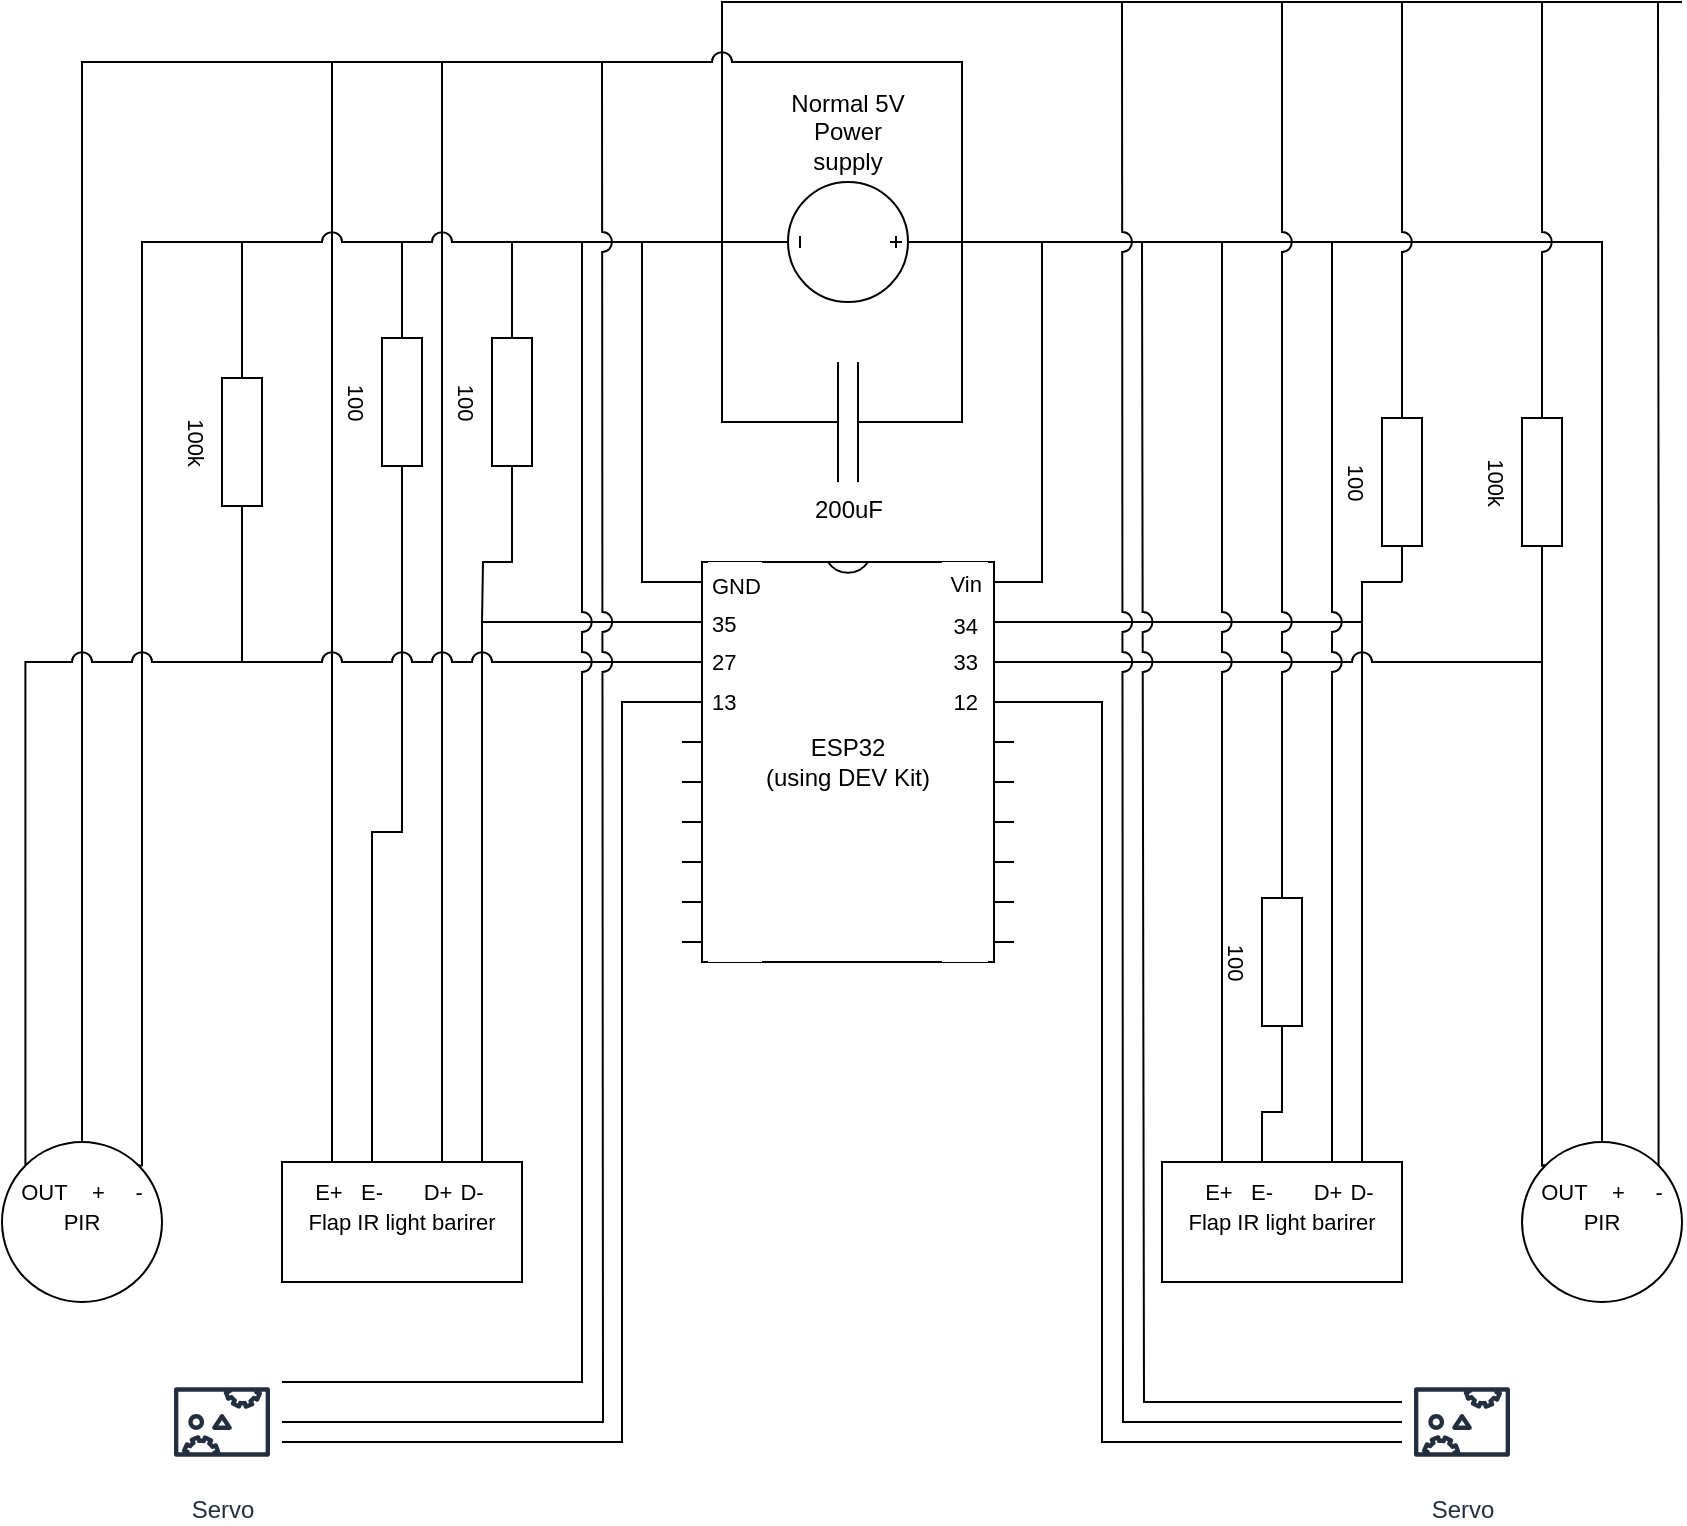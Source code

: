 <mxfile version="21.3.8" type="device">
  <diagram name="Seite-1" id="taQlH7sjdXd4_K2Kcx5U">
    <mxGraphModel dx="2866" dy="1126" grid="1" gridSize="10" guides="1" tooltips="1" connect="1" arrows="1" fold="1" page="1" pageScale="1" pageWidth="827" pageHeight="1169" math="0" shadow="0">
      <root>
        <mxCell id="0" />
        <mxCell id="1" parent="0" />
        <mxCell id="QEBE7oEgpUmzX9tAIUQ2-29" style="edgeStyle=orthogonalEdgeStyle;shape=connector;rounded=0;orthogonalLoop=1;jettySize=auto;html=1;exitX=0.5;exitY=0;exitDx=0;exitDy=0;entryX=1;entryY=0;entryDx=0;entryDy=30;entryPerimeter=0;labelBackgroundColor=default;strokeColor=default;fontFamily=Helvetica;fontSize=11;fontColor=default;endArrow=none;endFill=0;jumpStyle=arc;jumpSize=10;" edge="1" parent="1" source="QEBE7oEgpUmzX9tAIUQ2-18" target="QEBE7oEgpUmzX9tAIUQ2-1">
          <mxGeometry relative="1" as="geometry" />
        </mxCell>
        <mxCell id="QEBE7oEgpUmzX9tAIUQ2-63" style="edgeStyle=orthogonalEdgeStyle;shape=connector;rounded=0;jumpStyle=arc;jumpSize=10;orthogonalLoop=1;jettySize=auto;html=1;exitX=0;exitY=0;exitDx=0;exitDy=30;exitPerimeter=0;labelBackgroundColor=default;strokeColor=default;fontFamily=Helvetica;fontSize=11;fontColor=default;endArrow=none;endFill=0;" edge="1" parent="1" source="QEBE7oEgpUmzX9tAIUQ2-1">
          <mxGeometry relative="1" as="geometry">
            <mxPoint x="200" y="380" as="targetPoint" />
          </mxGeometry>
        </mxCell>
        <mxCell id="QEBE7oEgpUmzX9tAIUQ2-1" value="ESP32&lt;br&gt;(using DEV Kit)" style="shadow=0;dashed=0;align=center;html=1;strokeWidth=1;shape=mxgraph.electrical.logic_gates.dual_inline_ic;labelNames=a,b,c,d,e,f,g,h,i,j,k,l,m,n,o,p,q,r,s,t;whiteSpace=wrap;movable=1;resizable=1;rotatable=1;deletable=1;editable=1;locked=0;connectable=1;" vertex="1" parent="1">
          <mxGeometry x="300" y="350" width="166" height="200" as="geometry" />
        </mxCell>
        <mxCell id="QEBE7oEgpUmzX9tAIUQ2-4" style="edgeStyle=orthogonalEdgeStyle;rounded=0;orthogonalLoop=1;jettySize=auto;html=1;entryX=1;entryY=0;entryDx=0;entryDy=10;entryPerimeter=0;endArrow=none;endFill=0;" edge="1" parent="1" target="QEBE7oEgpUmzX9tAIUQ2-1">
          <mxGeometry relative="1" as="geometry">
            <mxPoint x="440" y="190" as="sourcePoint" />
            <Array as="points">
              <mxPoint x="480" y="360" />
            </Array>
          </mxGeometry>
        </mxCell>
        <mxCell id="QEBE7oEgpUmzX9tAIUQ2-5" style="edgeStyle=orthogonalEdgeStyle;rounded=0;orthogonalLoop=1;jettySize=auto;html=1;exitX=0.5;exitY=1;exitDx=0;exitDy=0;exitPerimeter=0;entryX=0;entryY=0;entryDx=0;entryDy=10;entryPerimeter=0;endArrow=none;endFill=0;" edge="1" parent="1" source="QEBE7oEgpUmzX9tAIUQ2-3" target="QEBE7oEgpUmzX9tAIUQ2-1">
          <mxGeometry relative="1" as="geometry">
            <Array as="points">
              <mxPoint x="280" y="190" />
              <mxPoint x="280" y="360" />
            </Array>
          </mxGeometry>
        </mxCell>
        <mxCell id="QEBE7oEgpUmzX9tAIUQ2-26" style="edgeStyle=orthogonalEdgeStyle;shape=connector;rounded=0;orthogonalLoop=1;jettySize=auto;html=1;exitX=0.5;exitY=1;exitDx=0;exitDy=0;exitPerimeter=0;labelBackgroundColor=default;strokeColor=default;fontFamily=Helvetica;fontSize=11;fontColor=default;endArrow=none;endFill=0;" edge="1" parent="1" source="QEBE7oEgpUmzX9tAIUQ2-3">
          <mxGeometry relative="1" as="geometry">
            <mxPoint x="800" y="70" as="targetPoint" />
            <Array as="points">
              <mxPoint x="320" y="190" />
              <mxPoint x="320" y="70" />
            </Array>
          </mxGeometry>
        </mxCell>
        <mxCell id="QEBE7oEgpUmzX9tAIUQ2-57" style="edgeStyle=orthogonalEdgeStyle;shape=connector;rounded=0;jumpStyle=arc;jumpSize=10;orthogonalLoop=1;jettySize=auto;html=1;exitX=0.5;exitY=0;exitDx=0;exitDy=0;exitPerimeter=0;labelBackgroundColor=default;strokeColor=default;fontFamily=Helvetica;fontSize=11;fontColor=default;endArrow=none;endFill=0;" edge="1" parent="1" source="QEBE7oEgpUmzX9tAIUQ2-3">
          <mxGeometry relative="1" as="geometry">
            <mxPoint x="130" y="100" as="targetPoint" />
            <Array as="points">
              <mxPoint x="440" y="190" />
              <mxPoint x="440" y="100" />
            </Array>
          </mxGeometry>
        </mxCell>
        <mxCell id="QEBE7oEgpUmzX9tAIUQ2-3" value="" style="pointerEvents=1;verticalLabelPosition=bottom;shadow=0;dashed=0;align=center;html=1;verticalAlign=top;shape=mxgraph.electrical.signal_sources.source;aspect=fixed;points=[[0.5,0,0],[1,0.5,0],[0.5,1,0],[0,0.5,0]];elSignalType=dc3;rotation=90;" vertex="1" parent="1">
          <mxGeometry x="353" y="160" width="60" height="60" as="geometry" />
        </mxCell>
        <mxCell id="QEBE7oEgpUmzX9tAIUQ2-6" value="Normal 5V Power supply" style="text;html=1;strokeColor=none;fillColor=none;align=center;verticalAlign=middle;whiteSpace=wrap;rounded=0;" vertex="1" parent="1">
          <mxGeometry x="353" y="120" width="60" height="30" as="geometry" />
        </mxCell>
        <mxCell id="QEBE7oEgpUmzX9tAIUQ2-8" style="edgeStyle=orthogonalEdgeStyle;rounded=0;orthogonalLoop=1;jettySize=auto;html=1;exitX=1;exitY=0.5;exitDx=0;exitDy=0;exitPerimeter=0;endArrow=none;endFill=0;entryX=0.5;entryY=0;entryDx=0;entryDy=0;entryPerimeter=0;" edge="1" parent="1" source="QEBE7oEgpUmzX9tAIUQ2-7" target="QEBE7oEgpUmzX9tAIUQ2-3">
          <mxGeometry relative="1" as="geometry">
            <mxPoint x="440" y="190" as="targetPoint" />
            <Array as="points">
              <mxPoint x="440" y="280" />
              <mxPoint x="440" y="190" />
            </Array>
          </mxGeometry>
        </mxCell>
        <mxCell id="QEBE7oEgpUmzX9tAIUQ2-9" style="edgeStyle=orthogonalEdgeStyle;rounded=0;orthogonalLoop=1;jettySize=auto;html=1;exitX=0;exitY=0.5;exitDx=0;exitDy=0;exitPerimeter=0;entryX=0.5;entryY=1;entryDx=0;entryDy=0;entryPerimeter=0;endArrow=none;endFill=0;" edge="1" parent="1" source="QEBE7oEgpUmzX9tAIUQ2-7" target="QEBE7oEgpUmzX9tAIUQ2-3">
          <mxGeometry relative="1" as="geometry">
            <Array as="points">
              <mxPoint x="320" y="280" />
              <mxPoint x="320" y="190" />
            </Array>
          </mxGeometry>
        </mxCell>
        <mxCell id="QEBE7oEgpUmzX9tAIUQ2-7" value="200uF" style="pointerEvents=1;verticalLabelPosition=bottom;shadow=0;dashed=0;align=center;html=1;verticalAlign=top;shape=mxgraph.electrical.capacitors.capacitor_1;" vertex="1" parent="1">
          <mxGeometry x="333" y="250" width="100" height="60" as="geometry" />
        </mxCell>
        <mxCell id="QEBE7oEgpUmzX9tAIUQ2-33" style="edgeStyle=orthogonalEdgeStyle;shape=connector;rounded=0;orthogonalLoop=1;jettySize=auto;html=1;exitX=0.5;exitY=0;exitDx=0;exitDy=0;labelBackgroundColor=default;strokeColor=default;fontFamily=Helvetica;fontSize=11;fontColor=default;endArrow=none;endFill=0;" edge="1" parent="1" source="QEBE7oEgpUmzX9tAIUQ2-11">
          <mxGeometry relative="1" as="geometry">
            <mxPoint x="620" y="190" as="targetPoint" />
            <Array as="points">
              <mxPoint x="760" y="190" />
            </Array>
          </mxGeometry>
        </mxCell>
        <mxCell id="QEBE7oEgpUmzX9tAIUQ2-34" style="edgeStyle=orthogonalEdgeStyle;shape=connector;rounded=0;orthogonalLoop=1;jettySize=auto;html=1;exitX=1;exitY=0;exitDx=0;exitDy=0;labelBackgroundColor=default;strokeColor=default;fontFamily=Helvetica;fontSize=11;fontColor=default;endArrow=none;endFill=0;" edge="1" parent="1" source="QEBE7oEgpUmzX9tAIUQ2-11">
          <mxGeometry relative="1" as="geometry">
            <mxPoint x="788" y="70" as="targetPoint" />
          </mxGeometry>
        </mxCell>
        <mxCell id="QEBE7oEgpUmzX9tAIUQ2-37" style="edgeStyle=orthogonalEdgeStyle;shape=connector;rounded=0;orthogonalLoop=1;jettySize=auto;html=1;exitX=0;exitY=0;exitDx=0;exitDy=0;entryX=1;entryY=0;entryDx=0;entryDy=50;entryPerimeter=0;labelBackgroundColor=default;strokeColor=default;fontFamily=Helvetica;fontSize=11;fontColor=default;endArrow=none;endFill=0;jumpStyle=arc;jumpSize=10;" edge="1" parent="1" source="QEBE7oEgpUmzX9tAIUQ2-11" target="QEBE7oEgpUmzX9tAIUQ2-1">
          <mxGeometry relative="1" as="geometry">
            <Array as="points">
              <mxPoint x="730" y="652" />
              <mxPoint x="730" y="400" />
            </Array>
          </mxGeometry>
        </mxCell>
        <mxCell id="QEBE7oEgpUmzX9tAIUQ2-39" style="edgeStyle=orthogonalEdgeStyle;shape=connector;rounded=0;orthogonalLoop=1;jettySize=auto;html=1;exitX=0;exitY=0;exitDx=0;exitDy=0;entryX=1;entryY=0.5;entryDx=0;entryDy=0;entryPerimeter=0;labelBackgroundColor=default;strokeColor=default;fontFamily=Helvetica;fontSize=11;fontColor=default;endArrow=none;endFill=0;" edge="1" parent="1" source="QEBE7oEgpUmzX9tAIUQ2-11" target="QEBE7oEgpUmzX9tAIUQ2-38">
          <mxGeometry relative="1" as="geometry">
            <Array as="points">
              <mxPoint x="730" y="652" />
            </Array>
          </mxGeometry>
        </mxCell>
        <mxCell id="QEBE7oEgpUmzX9tAIUQ2-11" value="PIR" style="ellipse;whiteSpace=wrap;html=1;aspect=fixed;fontFamily=Helvetica;fontSize=11;fontColor=default;" vertex="1" parent="1">
          <mxGeometry x="720" y="640" width="80" height="80" as="geometry" />
        </mxCell>
        <mxCell id="QEBE7oEgpUmzX9tAIUQ2-13" style="edgeStyle=orthogonalEdgeStyle;shape=connector;rounded=0;orthogonalLoop=1;jettySize=auto;html=1;exitX=0.25;exitY=0;exitDx=0;exitDy=0;labelBackgroundColor=default;strokeColor=default;fontFamily=Helvetica;fontSize=11;fontColor=default;endArrow=none;endFill=0;jumpStyle=arc;jumpSize=10;" edge="1" parent="1" source="QEBE7oEgpUmzX9tAIUQ2-12">
          <mxGeometry relative="1" as="geometry">
            <mxPoint x="480" y="190" as="targetPoint" />
            <Array as="points">
              <mxPoint x="570" y="190" />
            </Array>
          </mxGeometry>
        </mxCell>
        <mxCell id="QEBE7oEgpUmzX9tAIUQ2-12" value="Flap IR light barirer" style="rounded=0;whiteSpace=wrap;html=1;fontFamily=Helvetica;fontSize=11;fontColor=default;" vertex="1" parent="1">
          <mxGeometry x="540" y="650" width="120" height="60" as="geometry" />
        </mxCell>
        <mxCell id="QEBE7oEgpUmzX9tAIUQ2-14" value="E+&amp;nbsp;" style="text;html=1;strokeColor=none;fillColor=none;align=center;verticalAlign=middle;whiteSpace=wrap;rounded=0;fontSize=11;fontFamily=Helvetica;fontColor=default;" vertex="1" parent="1">
          <mxGeometry x="540" y="650" width="60" height="30" as="geometry" />
        </mxCell>
        <mxCell id="QEBE7oEgpUmzX9tAIUQ2-15" value="E-" style="text;html=1;strokeColor=none;fillColor=none;align=center;verticalAlign=middle;whiteSpace=wrap;rounded=0;fontSize=11;fontFamily=Helvetica;fontColor=default;" vertex="1" parent="1">
          <mxGeometry x="560" y="650" width="60" height="30" as="geometry" />
        </mxCell>
        <mxCell id="QEBE7oEgpUmzX9tAIUQ2-24" style="edgeStyle=orthogonalEdgeStyle;shape=connector;rounded=0;orthogonalLoop=1;jettySize=auto;html=1;exitX=0;exitY=0;exitDx=0;exitDy=0;entryX=1;entryY=0.5;entryDx=0;entryDy=0;entryPerimeter=0;labelBackgroundColor=default;strokeColor=default;fontFamily=Helvetica;fontSize=11;fontColor=default;endArrow=none;endFill=0;" edge="1" parent="1" source="QEBE7oEgpUmzX9tAIUQ2-17" target="QEBE7oEgpUmzX9tAIUQ2-23">
          <mxGeometry relative="1" as="geometry" />
        </mxCell>
        <mxCell id="QEBE7oEgpUmzX9tAIUQ2-17" value="&amp;nbsp; D+" style="text;html=1;strokeColor=none;fillColor=none;align=center;verticalAlign=middle;whiteSpace=wrap;rounded=0;fontSize=11;fontFamily=Helvetica;fontColor=default;" vertex="1" parent="1">
          <mxGeometry x="590" y="650" width="60" height="30" as="geometry" />
        </mxCell>
        <mxCell id="QEBE7oEgpUmzX9tAIUQ2-21" style="edgeStyle=orthogonalEdgeStyle;shape=connector;rounded=0;orthogonalLoop=1;jettySize=auto;html=1;exitX=0.25;exitY=0;exitDx=0;exitDy=0;labelBackgroundColor=default;strokeColor=default;fontFamily=Helvetica;fontSize=11;fontColor=default;endArrow=none;endFill=0;" edge="1" parent="1" source="QEBE7oEgpUmzX9tAIUQ2-18">
          <mxGeometry relative="1" as="geometry">
            <mxPoint x="625" y="630" as="targetPoint" />
          </mxGeometry>
        </mxCell>
        <mxCell id="QEBE7oEgpUmzX9tAIUQ2-22" style="edgeStyle=orthogonalEdgeStyle;shape=connector;rounded=0;orthogonalLoop=1;jettySize=auto;html=1;exitX=0.25;exitY=0;exitDx=0;exitDy=0;labelBackgroundColor=default;strokeColor=default;fontFamily=Helvetica;fontSize=11;fontColor=default;endArrow=none;endFill=0;jumpStyle=arc;jumpSize=10;" edge="1" parent="1" source="QEBE7oEgpUmzX9tAIUQ2-18">
          <mxGeometry relative="1" as="geometry">
            <mxPoint x="570" y="190" as="targetPoint" />
            <Array as="points">
              <mxPoint x="625" y="190" />
            </Array>
          </mxGeometry>
        </mxCell>
        <mxCell id="QEBE7oEgpUmzX9tAIUQ2-18" value="D-" style="text;html=1;strokeColor=none;fillColor=none;align=center;verticalAlign=middle;whiteSpace=wrap;rounded=0;fontSize=11;fontFamily=Helvetica;fontColor=default;" vertex="1" parent="1">
          <mxGeometry x="610" y="650" width="60" height="30" as="geometry" />
        </mxCell>
        <mxCell id="QEBE7oEgpUmzX9tAIUQ2-25" style="edgeStyle=orthogonalEdgeStyle;shape=connector;rounded=0;orthogonalLoop=1;jettySize=auto;html=1;exitX=0;exitY=0.5;exitDx=0;exitDy=0;exitPerimeter=0;labelBackgroundColor=default;strokeColor=default;fontFamily=Helvetica;fontSize=11;fontColor=default;endArrow=none;endFill=0;jumpStyle=arc;jumpSize=10;" edge="1" parent="1" source="QEBE7oEgpUmzX9tAIUQ2-23">
          <mxGeometry relative="1" as="geometry">
            <mxPoint x="600" y="70" as="targetPoint" />
          </mxGeometry>
        </mxCell>
        <mxCell id="QEBE7oEgpUmzX9tAIUQ2-23" value="100" style="pointerEvents=1;verticalLabelPosition=bottom;shadow=0;dashed=0;align=center;html=1;verticalAlign=top;shape=mxgraph.electrical.resistors.resistor_1;fontFamily=Helvetica;fontSize=11;fontColor=default;rotation=90;" vertex="1" parent="1">
          <mxGeometry x="550" y="540" width="100" height="20" as="geometry" />
        </mxCell>
        <mxCell id="QEBE7oEgpUmzX9tAIUQ2-32" style="edgeStyle=orthogonalEdgeStyle;shape=connector;rounded=0;orthogonalLoop=1;jettySize=auto;html=1;exitX=0;exitY=0.5;exitDx=0;exitDy=0;exitPerimeter=0;labelBackgroundColor=default;strokeColor=default;fontFamily=Helvetica;fontSize=11;fontColor=default;endArrow=none;endFill=0;jumpStyle=arc;jumpSize=10;" edge="1" parent="1" source="QEBE7oEgpUmzX9tAIUQ2-30">
          <mxGeometry relative="1" as="geometry">
            <mxPoint x="660" y="70" as="targetPoint" />
          </mxGeometry>
        </mxCell>
        <mxCell id="QEBE7oEgpUmzX9tAIUQ2-41" style="edgeStyle=orthogonalEdgeStyle;shape=connector;rounded=0;jumpStyle=arc;jumpSize=10;orthogonalLoop=1;jettySize=auto;html=1;exitX=1;exitY=0.5;exitDx=0;exitDy=0;exitPerimeter=0;labelBackgroundColor=default;strokeColor=default;fontFamily=Helvetica;fontSize=11;fontColor=default;endArrow=none;endFill=0;" edge="1" parent="1" source="QEBE7oEgpUmzX9tAIUQ2-30">
          <mxGeometry relative="1" as="geometry">
            <mxPoint x="640" y="380" as="targetPoint" />
          </mxGeometry>
        </mxCell>
        <mxCell id="QEBE7oEgpUmzX9tAIUQ2-30" value="100" style="pointerEvents=1;verticalLabelPosition=bottom;shadow=0;dashed=0;align=center;html=1;verticalAlign=top;shape=mxgraph.electrical.resistors.resistor_1;fontFamily=Helvetica;fontSize=11;fontColor=default;rotation=90;" vertex="1" parent="1">
          <mxGeometry x="610" y="300" width="100" height="20" as="geometry" />
        </mxCell>
        <mxCell id="QEBE7oEgpUmzX9tAIUQ2-35" value="OUT&amp;nbsp; &amp;nbsp; +&amp;nbsp; &amp;nbsp; &amp;nbsp;-" style="text;html=1;strokeColor=none;fillColor=none;align=center;verticalAlign=middle;whiteSpace=wrap;rounded=0;fontSize=11;fontFamily=Helvetica;fontColor=default;" vertex="1" parent="1">
          <mxGeometry x="725" y="650" width="70" height="30" as="geometry" />
        </mxCell>
        <mxCell id="QEBE7oEgpUmzX9tAIUQ2-40" style="edgeStyle=orthogonalEdgeStyle;shape=connector;rounded=0;orthogonalLoop=1;jettySize=auto;html=1;exitX=0;exitY=0.5;exitDx=0;exitDy=0;exitPerimeter=0;labelBackgroundColor=default;strokeColor=default;fontFamily=Helvetica;fontSize=11;fontColor=default;endArrow=none;endFill=0;jumpStyle=arc;jumpSize=10;" edge="1" parent="1" source="QEBE7oEgpUmzX9tAIUQ2-38">
          <mxGeometry relative="1" as="geometry">
            <mxPoint x="730" y="70" as="targetPoint" />
          </mxGeometry>
        </mxCell>
        <mxCell id="QEBE7oEgpUmzX9tAIUQ2-38" value="100k" style="pointerEvents=1;verticalLabelPosition=bottom;shadow=0;dashed=0;align=center;html=1;verticalAlign=top;shape=mxgraph.electrical.resistors.resistor_1;fontFamily=Helvetica;fontSize=11;fontColor=default;rotation=90;" vertex="1" parent="1">
          <mxGeometry x="680" y="300" width="100" height="20" as="geometry" />
        </mxCell>
        <mxCell id="QEBE7oEgpUmzX9tAIUQ2-44" value="" style="rounded=0;whiteSpace=wrap;html=1;fontFamily=Helvetica;fontSize=11;fontColor=default;fillColor=default;gradientColor=none;strokeColor=none;" vertex="1" parent="1">
          <mxGeometry x="430" y="350" width="23" height="200" as="geometry" />
        </mxCell>
        <mxCell id="QEBE7oEgpUmzX9tAIUQ2-42" value="33" style="text;html=1;strokeColor=none;fillColor=default;align=right;verticalAlign=middle;whiteSpace=wrap;rounded=0;fontSize=11;fontFamily=Helvetica;fontColor=default;" vertex="1" parent="1">
          <mxGeometry x="420" y="390" width="30" height="20" as="geometry" />
        </mxCell>
        <mxCell id="QEBE7oEgpUmzX9tAIUQ2-43" value="" style="rounded=0;whiteSpace=wrap;html=1;fontFamily=Helvetica;fontSize=11;fontColor=default;strokeColor=none;" vertex="1" parent="1">
          <mxGeometry x="313" y="350" width="27" height="200" as="geometry" />
        </mxCell>
        <mxCell id="QEBE7oEgpUmzX9tAIUQ2-45" value="34" style="text;html=1;strokeColor=none;fillColor=default;align=right;verticalAlign=middle;whiteSpace=wrap;rounded=0;fontSize=11;fontFamily=Helvetica;fontColor=default;" vertex="1" parent="1">
          <mxGeometry x="420" y="372" width="30" height="20" as="geometry" />
        </mxCell>
        <mxCell id="QEBE7oEgpUmzX9tAIUQ2-46" value="Vin" style="text;html=1;strokeColor=none;fillColor=default;align=right;verticalAlign=middle;whiteSpace=wrap;rounded=0;fontSize=11;fontFamily=Helvetica;fontColor=default;" vertex="1" parent="1">
          <mxGeometry x="422" y="351" width="30" height="20" as="geometry" />
        </mxCell>
        <mxCell id="QEBE7oEgpUmzX9tAIUQ2-47" value="GND" style="text;html=1;strokeColor=none;fillColor=default;align=left;verticalAlign=middle;whiteSpace=wrap;rounded=0;fontSize=11;fontFamily=Helvetica;fontColor=default;" vertex="1" parent="1">
          <mxGeometry x="313" y="352" width="30" height="20" as="geometry" />
        </mxCell>
        <mxCell id="QEBE7oEgpUmzX9tAIUQ2-48" value="Flap IR light barirer" style="rounded=0;whiteSpace=wrap;html=1;fontFamily=Helvetica;fontSize=11;fontColor=default;" vertex="1" parent="1">
          <mxGeometry x="100" y="650" width="120" height="60" as="geometry" />
        </mxCell>
        <mxCell id="QEBE7oEgpUmzX9tAIUQ2-56" style="edgeStyle=orthogonalEdgeStyle;shape=connector;rounded=0;jumpStyle=arc;jumpSize=10;orthogonalLoop=1;jettySize=auto;html=1;labelBackgroundColor=default;strokeColor=default;fontFamily=Helvetica;fontSize=11;fontColor=default;endArrow=none;endFill=0;" edge="1" parent="1" source="QEBE7oEgpUmzX9tAIUQ2-49">
          <mxGeometry relative="1" as="geometry">
            <mxPoint x="130" y="100" as="targetPoint" />
            <Array as="points">
              <mxPoint x="125" y="100" />
            </Array>
          </mxGeometry>
        </mxCell>
        <mxCell id="QEBE7oEgpUmzX9tAIUQ2-49" value="E+&amp;nbsp;" style="text;html=1;strokeColor=none;fillColor=none;align=center;verticalAlign=middle;whiteSpace=wrap;rounded=0;fontSize=11;fontFamily=Helvetica;fontColor=default;" vertex="1" parent="1">
          <mxGeometry x="95" y="650" width="60" height="30" as="geometry" />
        </mxCell>
        <mxCell id="QEBE7oEgpUmzX9tAIUQ2-58" style="edgeStyle=orthogonalEdgeStyle;shape=connector;rounded=0;jumpStyle=arc;jumpSize=10;orthogonalLoop=1;jettySize=auto;html=1;exitX=0.5;exitY=0;exitDx=0;exitDy=0;labelBackgroundColor=default;strokeColor=default;fontFamily=Helvetica;fontSize=11;fontColor=default;endArrow=none;endFill=0;" edge="1" parent="1" source="QEBE7oEgpUmzX9tAIUQ2-50" target="QEBE7oEgpUmzX9tAIUQ2-55">
          <mxGeometry relative="1" as="geometry" />
        </mxCell>
        <mxCell id="QEBE7oEgpUmzX9tAIUQ2-50" value="E-" style="text;html=1;strokeColor=none;fillColor=none;align=center;verticalAlign=middle;whiteSpace=wrap;rounded=0;fontSize=11;fontFamily=Helvetica;fontColor=default;" vertex="1" parent="1">
          <mxGeometry x="115" y="650" width="60" height="30" as="geometry" />
        </mxCell>
        <mxCell id="QEBE7oEgpUmzX9tAIUQ2-51" value="&amp;nbsp; D+" style="text;html=1;strokeColor=none;fillColor=none;align=center;verticalAlign=middle;whiteSpace=wrap;rounded=0;fontSize=11;fontFamily=Helvetica;fontColor=default;" vertex="1" parent="1">
          <mxGeometry x="145" y="650" width="60" height="30" as="geometry" />
        </mxCell>
        <mxCell id="QEBE7oEgpUmzX9tAIUQ2-60" style="edgeStyle=orthogonalEdgeStyle;shape=connector;rounded=0;jumpStyle=arc;jumpSize=10;orthogonalLoop=1;jettySize=auto;html=1;exitX=0.25;exitY=0;exitDx=0;exitDy=0;labelBackgroundColor=default;strokeColor=default;fontFamily=Helvetica;fontSize=11;fontColor=default;endArrow=none;endFill=0;" edge="1" parent="1" source="QEBE7oEgpUmzX9tAIUQ2-52">
          <mxGeometry relative="1" as="geometry">
            <mxPoint x="180" y="100" as="targetPoint" />
          </mxGeometry>
        </mxCell>
        <mxCell id="QEBE7oEgpUmzX9tAIUQ2-62" style="edgeStyle=orthogonalEdgeStyle;shape=connector;rounded=0;jumpStyle=arc;jumpSize=10;orthogonalLoop=1;jettySize=auto;html=1;exitX=0.5;exitY=0;exitDx=0;exitDy=0;labelBackgroundColor=default;strokeColor=default;fontFamily=Helvetica;fontSize=11;fontColor=default;endArrow=none;endFill=0;" edge="1" parent="1" source="QEBE7oEgpUmzX9tAIUQ2-52">
          <mxGeometry relative="1" as="geometry">
            <mxPoint x="200" y="380" as="targetPoint" />
            <Array as="points">
              <mxPoint x="200" y="650" />
            </Array>
          </mxGeometry>
        </mxCell>
        <mxCell id="QEBE7oEgpUmzX9tAIUQ2-52" value="D-" style="text;html=1;strokeColor=none;fillColor=none;align=center;verticalAlign=middle;whiteSpace=wrap;rounded=0;fontSize=11;fontFamily=Helvetica;fontColor=default;" vertex="1" parent="1">
          <mxGeometry x="165" y="650" width="60" height="30" as="geometry" />
        </mxCell>
        <mxCell id="QEBE7oEgpUmzX9tAIUQ2-67" style="edgeStyle=orthogonalEdgeStyle;shape=connector;rounded=0;jumpStyle=arc;jumpSize=10;orthogonalLoop=1;jettySize=auto;html=1;exitX=1;exitY=0;exitDx=0;exitDy=0;labelBackgroundColor=default;strokeColor=default;fontFamily=Helvetica;fontSize=11;fontColor=default;endArrow=none;endFill=0;" edge="1" parent="1" source="QEBE7oEgpUmzX9tAIUQ2-53">
          <mxGeometry relative="1" as="geometry">
            <mxPoint x="160" y="190" as="targetPoint" />
            <Array as="points">
              <mxPoint x="30" y="652" />
              <mxPoint x="30" y="190" />
            </Array>
          </mxGeometry>
        </mxCell>
        <mxCell id="QEBE7oEgpUmzX9tAIUQ2-68" style="edgeStyle=orthogonalEdgeStyle;shape=connector;rounded=0;jumpStyle=arc;jumpSize=10;orthogonalLoop=1;jettySize=auto;html=1;exitX=0.5;exitY=0;exitDx=0;exitDy=0;labelBackgroundColor=default;strokeColor=default;fontFamily=Helvetica;fontSize=11;fontColor=default;endArrow=none;endFill=0;" edge="1" parent="1" source="QEBE7oEgpUmzX9tAIUQ2-53">
          <mxGeometry relative="1" as="geometry">
            <mxPoint x="130" y="100" as="targetPoint" />
            <Array as="points">
              <mxPoint y="100" />
            </Array>
          </mxGeometry>
        </mxCell>
        <mxCell id="QEBE7oEgpUmzX9tAIUQ2-69" style="edgeStyle=orthogonalEdgeStyle;shape=connector;rounded=0;jumpStyle=arc;jumpSize=10;orthogonalLoop=1;jettySize=auto;html=1;exitX=0;exitY=0;exitDx=0;exitDy=0;entryX=0;entryY=0;entryDx=0;entryDy=50;entryPerimeter=0;labelBackgroundColor=default;strokeColor=default;fontFamily=Helvetica;fontSize=11;fontColor=default;endArrow=none;endFill=0;" edge="1" parent="1" source="QEBE7oEgpUmzX9tAIUQ2-53" target="QEBE7oEgpUmzX9tAIUQ2-1">
          <mxGeometry relative="1" as="geometry">
            <Array as="points">
              <mxPoint x="-28" y="400" />
            </Array>
          </mxGeometry>
        </mxCell>
        <mxCell id="QEBE7oEgpUmzX9tAIUQ2-53" value="PIR" style="ellipse;whiteSpace=wrap;html=1;aspect=fixed;fontFamily=Helvetica;fontSize=11;fontColor=default;" vertex="1" parent="1">
          <mxGeometry x="-40" y="640" width="80" height="80" as="geometry" />
        </mxCell>
        <mxCell id="QEBE7oEgpUmzX9tAIUQ2-54" value="OUT&amp;nbsp; &amp;nbsp; +&amp;nbsp; &amp;nbsp; &amp;nbsp;-" style="text;html=1;strokeColor=none;fillColor=none;align=center;verticalAlign=middle;whiteSpace=wrap;rounded=0;fontSize=11;fontFamily=Helvetica;fontColor=default;" vertex="1" parent="1">
          <mxGeometry x="-35" y="650" width="70" height="30" as="geometry" />
        </mxCell>
        <mxCell id="QEBE7oEgpUmzX9tAIUQ2-59" style="edgeStyle=orthogonalEdgeStyle;shape=connector;rounded=0;jumpStyle=arc;jumpSize=10;orthogonalLoop=1;jettySize=auto;html=1;exitX=0;exitY=0.5;exitDx=0;exitDy=0;exitPerimeter=0;labelBackgroundColor=default;strokeColor=default;fontFamily=Helvetica;fontSize=11;fontColor=default;endArrow=none;endFill=0;" edge="1" parent="1" source="QEBE7oEgpUmzX9tAIUQ2-55">
          <mxGeometry relative="1" as="geometry">
            <mxPoint x="280" y="190" as="targetPoint" />
            <Array as="points">
              <mxPoint x="160" y="190" />
            </Array>
          </mxGeometry>
        </mxCell>
        <mxCell id="QEBE7oEgpUmzX9tAIUQ2-55" value="100" style="pointerEvents=1;verticalLabelPosition=bottom;shadow=0;dashed=0;align=center;html=1;verticalAlign=top;shape=mxgraph.electrical.resistors.resistor_1;fontFamily=Helvetica;fontSize=11;fontColor=default;rotation=90;" vertex="1" parent="1">
          <mxGeometry x="110" y="260" width="100" height="20" as="geometry" />
        </mxCell>
        <mxCell id="QEBE7oEgpUmzX9tAIUQ2-64" style="edgeStyle=orthogonalEdgeStyle;shape=connector;rounded=0;jumpStyle=arc;jumpSize=10;orthogonalLoop=1;jettySize=auto;html=1;exitX=1;exitY=0.5;exitDx=0;exitDy=0;exitPerimeter=0;labelBackgroundColor=default;strokeColor=default;fontFamily=Helvetica;fontSize=11;fontColor=default;endArrow=none;endFill=0;" edge="1" parent="1" source="QEBE7oEgpUmzX9tAIUQ2-61">
          <mxGeometry relative="1" as="geometry">
            <mxPoint x="200" y="380" as="targetPoint" />
          </mxGeometry>
        </mxCell>
        <mxCell id="QEBE7oEgpUmzX9tAIUQ2-65" style="edgeStyle=orthogonalEdgeStyle;shape=connector;rounded=0;jumpStyle=arc;jumpSize=10;orthogonalLoop=1;jettySize=auto;html=1;exitX=0;exitY=0.5;exitDx=0;exitDy=0;exitPerimeter=0;labelBackgroundColor=default;strokeColor=default;fontFamily=Helvetica;fontSize=11;fontColor=default;endArrow=none;endFill=0;" edge="1" parent="1" source="QEBE7oEgpUmzX9tAIUQ2-61">
          <mxGeometry relative="1" as="geometry">
            <mxPoint x="215" y="190" as="targetPoint" />
          </mxGeometry>
        </mxCell>
        <mxCell id="QEBE7oEgpUmzX9tAIUQ2-61" value="100" style="pointerEvents=1;verticalLabelPosition=bottom;shadow=0;dashed=0;align=center;html=1;verticalAlign=top;shape=mxgraph.electrical.resistors.resistor_1;fontFamily=Helvetica;fontSize=11;fontColor=default;rotation=90;" vertex="1" parent="1">
          <mxGeometry x="165" y="260" width="100" height="20" as="geometry" />
        </mxCell>
        <mxCell id="QEBE7oEgpUmzX9tAIUQ2-66" value="35" style="text;html=1;strokeColor=none;fillColor=default;align=left;verticalAlign=middle;whiteSpace=wrap;rounded=0;fontSize=11;fontFamily=Helvetica;fontColor=default;" vertex="1" parent="1">
          <mxGeometry x="313" y="371" width="30" height="20" as="geometry" />
        </mxCell>
        <mxCell id="QEBE7oEgpUmzX9tAIUQ2-71" style="edgeStyle=orthogonalEdgeStyle;shape=connector;rounded=0;jumpStyle=arc;jumpSize=10;orthogonalLoop=1;jettySize=auto;html=1;exitX=0;exitY=0.5;exitDx=0;exitDy=0;exitPerimeter=0;labelBackgroundColor=default;strokeColor=default;fontFamily=Helvetica;fontSize=11;fontColor=default;endArrow=none;endFill=0;" edge="1" parent="1" source="QEBE7oEgpUmzX9tAIUQ2-70">
          <mxGeometry relative="1" as="geometry">
            <mxPoint x="80" y="190" as="targetPoint" />
          </mxGeometry>
        </mxCell>
        <mxCell id="QEBE7oEgpUmzX9tAIUQ2-72" style="edgeStyle=orthogonalEdgeStyle;shape=connector;rounded=0;jumpStyle=arc;jumpSize=10;orthogonalLoop=1;jettySize=auto;html=1;exitX=1;exitY=0.5;exitDx=0;exitDy=0;exitPerimeter=0;labelBackgroundColor=default;strokeColor=default;fontFamily=Helvetica;fontSize=11;fontColor=default;endArrow=none;endFill=0;" edge="1" parent="1" source="QEBE7oEgpUmzX9tAIUQ2-70">
          <mxGeometry relative="1" as="geometry">
            <mxPoint x="80" y="400" as="targetPoint" />
          </mxGeometry>
        </mxCell>
        <mxCell id="QEBE7oEgpUmzX9tAIUQ2-70" value="100k" style="pointerEvents=1;verticalLabelPosition=bottom;shadow=0;dashed=0;align=center;html=1;verticalAlign=top;shape=mxgraph.electrical.resistors.resistor_1;fontFamily=Helvetica;fontSize=11;fontColor=default;rotation=90;" vertex="1" parent="1">
          <mxGeometry x="30" y="280" width="100" height="20" as="geometry" />
        </mxCell>
        <mxCell id="QEBE7oEgpUmzX9tAIUQ2-75" style="edgeStyle=orthogonalEdgeStyle;shape=connector;rounded=0;jumpStyle=arc;jumpSize=10;orthogonalLoop=1;jettySize=auto;html=1;labelBackgroundColor=default;strokeColor=default;fontFamily=Helvetica;fontSize=11;fontColor=default;endArrow=none;endFill=0;" edge="1" parent="1" source="QEBE7oEgpUmzX9tAIUQ2-73">
          <mxGeometry relative="1" as="geometry">
            <mxPoint x="250" y="190" as="targetPoint" />
            <Array as="points">
              <mxPoint x="250" y="760" />
            </Array>
          </mxGeometry>
        </mxCell>
        <mxCell id="QEBE7oEgpUmzX9tAIUQ2-76" style="edgeStyle=orthogonalEdgeStyle;shape=connector;rounded=0;jumpStyle=arc;jumpSize=10;orthogonalLoop=1;jettySize=auto;html=1;labelBackgroundColor=default;strokeColor=default;fontFamily=Helvetica;fontSize=11;fontColor=default;endArrow=none;endFill=0;" edge="1" parent="1" source="QEBE7oEgpUmzX9tAIUQ2-73">
          <mxGeometry relative="1" as="geometry">
            <mxPoint x="260" y="100" as="targetPoint" />
          </mxGeometry>
        </mxCell>
        <mxCell id="QEBE7oEgpUmzX9tAIUQ2-77" style="edgeStyle=orthogonalEdgeStyle;shape=connector;rounded=0;jumpStyle=arc;jumpSize=10;orthogonalLoop=1;jettySize=auto;html=1;entryX=0;entryY=0;entryDx=0;entryDy=70;entryPerimeter=0;labelBackgroundColor=default;strokeColor=default;fontFamily=Helvetica;fontSize=11;fontColor=default;endArrow=none;endFill=0;" edge="1" parent="1" source="QEBE7oEgpUmzX9tAIUQ2-73" target="QEBE7oEgpUmzX9tAIUQ2-1">
          <mxGeometry relative="1" as="geometry">
            <Array as="points">
              <mxPoint x="270" y="790" />
              <mxPoint x="270" y="420" />
            </Array>
          </mxGeometry>
        </mxCell>
        <mxCell id="QEBE7oEgpUmzX9tAIUQ2-73" value="Servo" style="sketch=0;outlineConnect=0;fontColor=#232F3E;gradientColor=none;strokeColor=#232F3E;fillColor=#ffffff;dashed=0;verticalLabelPosition=bottom;verticalAlign=top;align=center;html=1;fontSize=12;fontStyle=0;aspect=fixed;shape=mxgraph.aws4.resourceIcon;resIcon=mxgraph.aws4.servo;fontFamily=Helvetica;" vertex="1" parent="1">
          <mxGeometry x="40" y="750" width="60" height="60" as="geometry" />
        </mxCell>
        <mxCell id="QEBE7oEgpUmzX9tAIUQ2-78" style="edgeStyle=orthogonalEdgeStyle;shape=connector;rounded=0;jumpStyle=arc;jumpSize=10;orthogonalLoop=1;jettySize=auto;html=1;labelBackgroundColor=default;strokeColor=default;fontFamily=Helvetica;fontSize=11;fontColor=default;endArrow=none;endFill=0;" edge="1" parent="1" source="QEBE7oEgpUmzX9tAIUQ2-74">
          <mxGeometry relative="1" as="geometry">
            <mxPoint x="530" y="190" as="targetPoint" />
            <Array as="points">
              <mxPoint x="531" y="770" />
            </Array>
          </mxGeometry>
        </mxCell>
        <mxCell id="QEBE7oEgpUmzX9tAIUQ2-79" style="edgeStyle=orthogonalEdgeStyle;shape=connector;rounded=0;jumpStyle=arc;jumpSize=10;orthogonalLoop=1;jettySize=auto;html=1;labelBackgroundColor=default;strokeColor=default;fontFamily=Helvetica;fontSize=11;fontColor=default;endArrow=none;endFill=0;" edge="1" parent="1" source="QEBE7oEgpUmzX9tAIUQ2-74">
          <mxGeometry relative="1" as="geometry">
            <mxPoint x="520" y="70" as="targetPoint" />
          </mxGeometry>
        </mxCell>
        <mxCell id="QEBE7oEgpUmzX9tAIUQ2-80" style="edgeStyle=orthogonalEdgeStyle;shape=connector;rounded=0;jumpStyle=arc;jumpSize=10;orthogonalLoop=1;jettySize=auto;html=1;entryX=1;entryY=0;entryDx=0;entryDy=70;entryPerimeter=0;labelBackgroundColor=default;strokeColor=default;fontFamily=Helvetica;fontSize=11;fontColor=default;endArrow=none;endFill=0;" edge="1" parent="1" source="QEBE7oEgpUmzX9tAIUQ2-74" target="QEBE7oEgpUmzX9tAIUQ2-1">
          <mxGeometry relative="1" as="geometry">
            <Array as="points">
              <mxPoint x="510" y="790" />
              <mxPoint x="510" y="420" />
            </Array>
          </mxGeometry>
        </mxCell>
        <mxCell id="QEBE7oEgpUmzX9tAIUQ2-74" value="Servo" style="sketch=0;outlineConnect=0;fontColor=#232F3E;gradientColor=none;strokeColor=#232F3E;fillColor=#ffffff;dashed=0;verticalLabelPosition=bottom;verticalAlign=top;align=center;html=1;fontSize=12;fontStyle=0;aspect=fixed;shape=mxgraph.aws4.resourceIcon;resIcon=mxgraph.aws4.servo;fontFamily=Helvetica;" vertex="1" parent="1">
          <mxGeometry x="660" y="750" width="60" height="60" as="geometry" />
        </mxCell>
        <mxCell id="QEBE7oEgpUmzX9tAIUQ2-81" value="13" style="text;html=1;strokeColor=none;fillColor=default;align=left;verticalAlign=middle;whiteSpace=wrap;rounded=0;fontSize=11;fontFamily=Helvetica;fontColor=default;" vertex="1" parent="1">
          <mxGeometry x="313" y="410" width="30" height="20" as="geometry" />
        </mxCell>
        <mxCell id="QEBE7oEgpUmzX9tAIUQ2-82" value="12" style="text;html=1;strokeColor=none;fillColor=default;align=right;verticalAlign=middle;whiteSpace=wrap;rounded=0;fontSize=11;fontFamily=Helvetica;fontColor=default;" vertex="1" parent="1">
          <mxGeometry x="420" y="410" width="30" height="20" as="geometry" />
        </mxCell>
        <mxCell id="QEBE7oEgpUmzX9tAIUQ2-83" value="27" style="text;html=1;strokeColor=none;fillColor=default;align=left;verticalAlign=middle;whiteSpace=wrap;rounded=0;fontSize=11;fontFamily=Helvetica;fontColor=default;" vertex="1" parent="1">
          <mxGeometry x="313" y="390" width="30" height="20" as="geometry" />
        </mxCell>
      </root>
    </mxGraphModel>
  </diagram>
</mxfile>
